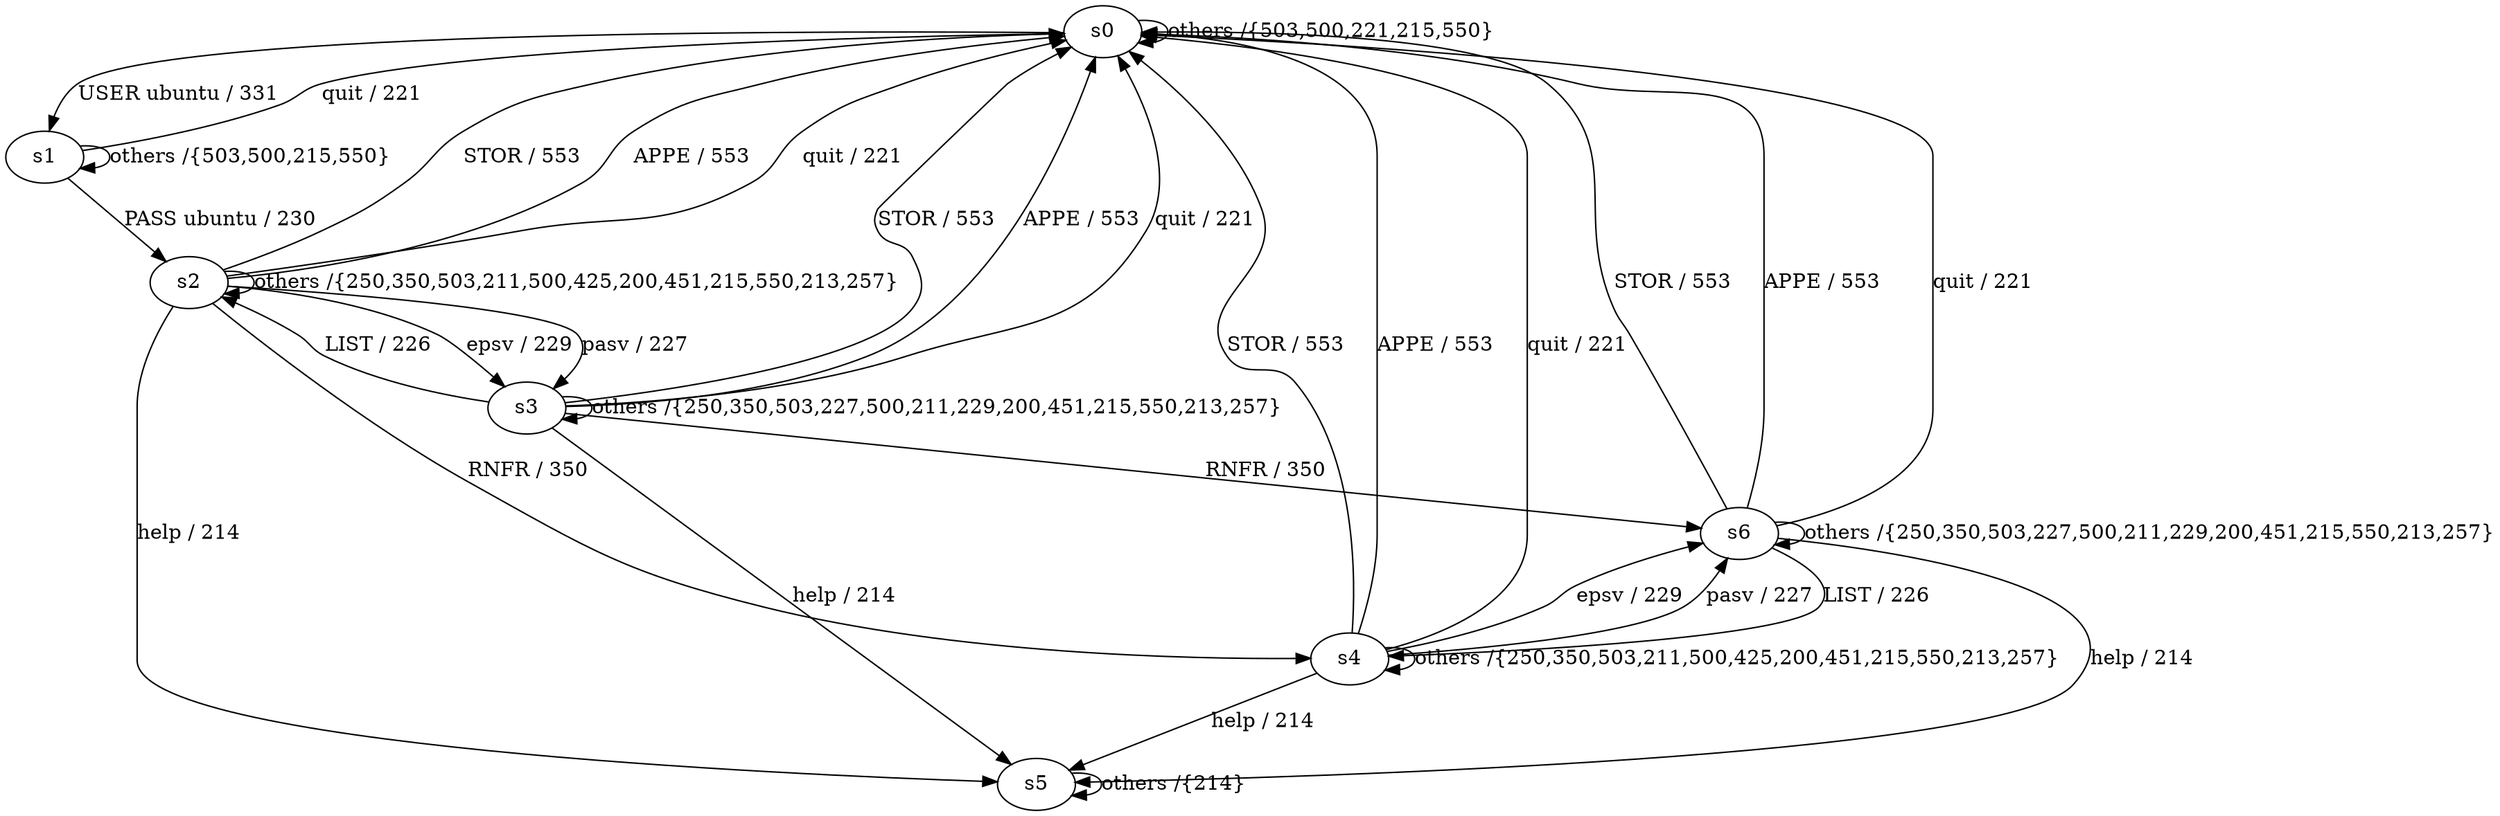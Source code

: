 digraph  {
s0;
s1;
s2;
s3;
s4;
s5;
s6;
s0 -> s1  [key=0, label="USER ubuntu / 331"];
s0 -> s0  [key=0, label="others /{503,500,221,215,550}"];
s1 -> s2  [key=0, label="PASS ubuntu / 230"];
s1 -> s0  [key=0, label="quit / 221"];
s1 -> s1  [key=0, label="others /{503,500,215,550}"];
s2 -> s3  [key=0, label="epsv / 229"];
s2 -> s3  [key=1, label="pasv / 227"];
s2 -> s0  [key=0, label="STOR / 553"];
s2 -> s0  [key=1, label="APPE / 553"];
s2 -> s0  [key=2, label="quit / 221"];
s2 -> s4  [key=0, label="RNFR / 350"];
s2 -> s5  [key=0, label="help / 214"];
s2 -> s2  [key=0, label="others /{250,350,503,211,500,425,200,451,215,550,213,257}"];
s3 -> s2  [key=0, label="LIST / 226"];
s3 -> s0  [key=0, label="STOR / 553"];
s3 -> s0  [key=1, label="APPE / 553"];
s3 -> s0  [key=2, label="quit / 221"];
s3 -> s6  [key=0, label="RNFR / 350"];
s3 -> s5  [key=0, label="help / 214"];
s3 -> s3  [key=0, label="others /{250,350,503,227,500,211,229,200,451,215,550,213,257}"];
s4 -> s6  [key=0, label="epsv / 229"];
s4 -> s6  [key=1, label="pasv / 227"];
s4 -> s0  [key=0, label="STOR / 553"];
s4 -> s0  [key=1, label="APPE / 553"];
s4 -> s0  [key=2, label="quit / 221"];
s4 -> s5  [key=0, label="help / 214"];
s4 -> s4  [key=0, label="others /{250,350,503,211,500,425,200,451,215,550,213,257}"];
s5 -> s5  [key=0, label="others /{214}"];
s6 -> s4  [key=0, label="LIST / 226"];
s6 -> s0  [key=0, label="STOR / 553"];
s6 -> s0  [key=1, label="APPE / 553"];
s6 -> s0  [key=2, label="quit / 221"];
s6 -> s5  [key=0, label="help / 214"];
s6 -> s6  [key=0, label="others /{250,350,503,227,500,211,229,200,451,215,550,213,257}"];
}
